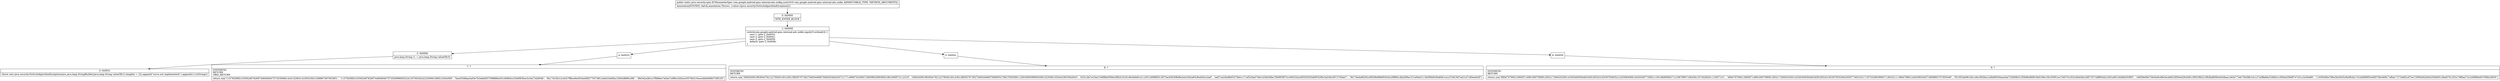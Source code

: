 digraph "CFG forcom.google.android.gms.internal.ads.zzdkq.zza(Lcom\/google\/android\/gms\/internal\/ads\/zzdks;)Ljava\/security\/spec\/ECParameterSpec;" {
Node_0 [shape=record,label="{0\:\ 0x0000|MTH_ENTER_BLOCK\l}"];
Node_1 [shape=record,label="{1\:\ 0x0008|switch(com.google.android.gms.internal.ads.zzdkr.zzgzz[r5.ordinal()]) \{\l    case 1: goto L_0x0032;\l    case 2: goto L_0x0041;\l    case 3: goto L_0x0050;\l    default: goto L_0x000b;\l\}\l}"];
Node_2 [shape=record,label="{2\:\ 0x000b|java.lang.String r1 = java.lang.String.valueOf(r5)\l}"];
Node_3 [shape=record,label="{3\:\ 0x0031|throw new java.security.NoSuchAlgorithmException(new java.lang.StringBuilder(java.lang.String.valueOf(r1).length() + 22).append(\"curve not implemented:\").append(r1).toString())\l}"];
Node_4 [shape=record,label="{4\:\ 0x0032}"];
Node_5 [shape=record,label="{5\:\ 0x0041}"];
Node_6 [shape=record,label="{6\:\ 0x0050}"];
Node_7 [shape=record,label="{7\:\ ?|SYNTHETIC\lRETURN\lORIG_RETURN\l|return zza(\"115792089210356248762697446949407573530086143415290314195533631308867097853951\", \"115792089210356248762697446949407573529996955224135760342422259061068512044369\", \"5ac635d8aa3a93e7b3ebbd55769886bc651d06b0cc53b0f63bce3c3e27d2604b\", \"6b17d1f2e12c4247f8bce6e563a440f277037d812deb33a0f4a13945d898c296\", \"4fe342e2fe1a7f9b8ee7eb4a7c0f9e162bce33576b315ececbb6406837bf51f5\")\l}"];
Node_8 [shape=record,label="{8\:\ ?|SYNTHETIC\lRETURN\l|return zza(\"39402006196394479212279040100143613805079739270465446667948293404245721771496870329047266088258938001861606973112319\", \"39402006196394479212279040100143613805079739270465446667946905279627659399113263569398956308152294913554433653942643\", \"b3312fa7e23ee7e4988e056be3f82d19181d9c6efe8141120314088f5013875ac656398d8a2ed19d2a85c8edd3ec2aef\", \"aa87ca22be8b05378eb1c71ef320ad746e1d3b628ba79b9859f741e082542a385502f25dbf55296c3a545e3872760ab7\", \"3617de4a96262c6f5d9e98bf9292dc29f8f41dbd289a147ce9da3113b5f0b8c00a60b1ce1d7e819d7a431d7c90ea0e5f\")\l}"];
Node_9 [shape=record,label="{9\:\ ?|SYNTHETIC\lRETURN\l|return zza(\"6864797660130609714981900799081393217269435300143305409394463459185543183397656052122559640661454554977296311391480858037121987999716643812574028291115057151\", \"6864797660130609714981900799081393217269435300143305409394463459185543183397655394245057746333217197532963996371363321113864768612440380340372808892707005449\", \"051953eb9618e1c9a1f929a21a0b68540eea2da725b99b315f3b8b489918ef109e156193951ec7e937b1652c0bd3bb1bf073573df883d2c34f1ef451fd46b503f00\", \"c6858e06b70404e9cd9e3ecb662395b4429c648139053fb521f828af606b4d3dbaa14b5e77efe75928fe1dc127a2ffa8de3348b3c1856a429bf97e7e31c2e5bd66\", \"11839296a789a3bc0045c8a5fb42c7d1bd998f54449579b446817afbd17273e662c97ee72995ef42640c550b9013fad0761353c7086a272c24088be94769fd16650\")\l}"];
MethodNode[shape=record,label="{public static java.security.spec.ECParameterSpec com.google.android.gms.internal.ads.zzdkq.zza((r5v0 com.google.android.gms.internal.ads.zzdks A[IMMUTABLE_TYPE, METHOD_ARGUMENT]))  | Annotation[SYSTEM, dalvik.annotation.Throws, \{value=[java.security.NoSuchAlgorithmException]\}]\l}"];
MethodNode -> Node_0;
Node_0 -> Node_1;
Node_1 -> Node_2;
Node_1 -> Node_4;
Node_1 -> Node_5;
Node_1 -> Node_6;
Node_2 -> Node_3;
Node_4 -> Node_7;
Node_5 -> Node_8;
Node_6 -> Node_9;
}


